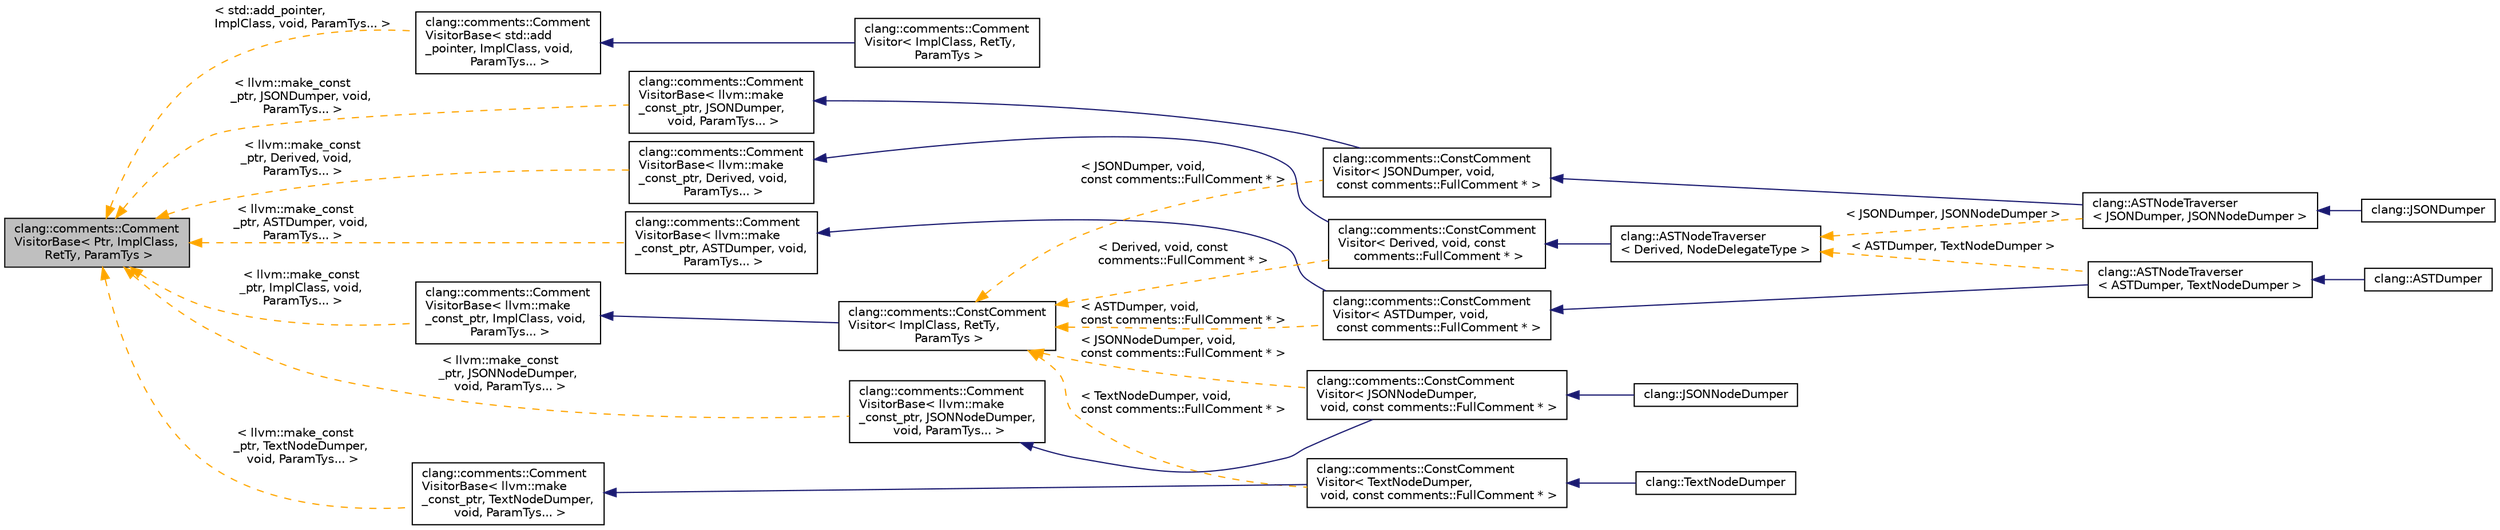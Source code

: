 digraph "clang::comments::CommentVisitorBase&lt; Ptr, ImplClass, RetTy, ParamTys &gt;"
{
 // LATEX_PDF_SIZE
  bgcolor="transparent";
  edge [fontname="Helvetica",fontsize="10",labelfontname="Helvetica",labelfontsize="10"];
  node [fontname="Helvetica",fontsize="10",shape=record];
  rankdir="LR";
  Node1 [label="clang::comments::Comment\lVisitorBase\< Ptr, ImplClass,\l RetTy, ParamTys \>",height=0.2,width=0.4,color="black", fillcolor="grey75", style="filled", fontcolor="black",tooltip=" "];
  Node1 -> Node2 [dir="back",color="orange",fontsize="10",style="dashed",label=" \< std::add_pointer,\l ImplClass, void, ParamTys... \>" ,fontname="Helvetica"];
  Node2 [label="clang::comments::Comment\lVisitorBase\< std::add\l_pointer, ImplClass, void,\l ParamTys... \>",height=0.2,width=0.4,color="black",URL="$classclang_1_1comments_1_1CommentVisitorBase.html",tooltip=" "];
  Node2 -> Node3 [dir="back",color="midnightblue",fontsize="10",style="solid",fontname="Helvetica"];
  Node3 [label="clang::comments::Comment\lVisitor\< ImplClass, RetTy,\l ParamTys \>",height=0.2,width=0.4,color="black",URL="$classclang_1_1comments_1_1CommentVisitor.html",tooltip=" "];
  Node1 -> Node4 [dir="back",color="orange",fontsize="10",style="dashed",label=" \< llvm::make_const\l_ptr, JSONDumper, void,\l ParamTys... \>" ,fontname="Helvetica"];
  Node4 [label="clang::comments::Comment\lVisitorBase\< llvm::make\l_const_ptr, JSONDumper,\l void, ParamTys... \>",height=0.2,width=0.4,color="black",URL="$classclang_1_1comments_1_1CommentVisitorBase.html",tooltip=" "];
  Node4 -> Node5 [dir="back",color="midnightblue",fontsize="10",style="solid",fontname="Helvetica"];
  Node5 [label="clang::comments::ConstComment\lVisitor\< JSONDumper, void,\l const comments::FullComment * \>",height=0.2,width=0.4,color="black",URL="$classclang_1_1comments_1_1ConstCommentVisitor.html",tooltip=" "];
  Node5 -> Node6 [dir="back",color="midnightblue",fontsize="10",style="solid",fontname="Helvetica"];
  Node6 [label="clang::ASTNodeTraverser\l\< JSONDumper, JSONNodeDumper \>",height=0.2,width=0.4,color="black",URL="$classclang_1_1ASTNodeTraverser.html",tooltip=" "];
  Node6 -> Node7 [dir="back",color="midnightblue",fontsize="10",style="solid",fontname="Helvetica"];
  Node7 [label="clang::JSONDumper",height=0.2,width=0.4,color="black",URL="$classclang_1_1JSONDumper.html",tooltip=" "];
  Node1 -> Node8 [dir="back",color="orange",fontsize="10",style="dashed",label=" \< llvm::make_const\l_ptr, ASTDumper, void,\l ParamTys... \>" ,fontname="Helvetica"];
  Node8 [label="clang::comments::Comment\lVisitorBase\< llvm::make\l_const_ptr, ASTDumper, void,\l ParamTys... \>",height=0.2,width=0.4,color="black",URL="$classclang_1_1comments_1_1CommentVisitorBase.html",tooltip=" "];
  Node8 -> Node9 [dir="back",color="midnightblue",fontsize="10",style="solid",fontname="Helvetica"];
  Node9 [label="clang::comments::ConstComment\lVisitor\< ASTDumper, void,\l const comments::FullComment * \>",height=0.2,width=0.4,color="black",URL="$classclang_1_1comments_1_1ConstCommentVisitor.html",tooltip=" "];
  Node9 -> Node10 [dir="back",color="midnightblue",fontsize="10",style="solid",fontname="Helvetica"];
  Node10 [label="clang::ASTNodeTraverser\l\< ASTDumper, TextNodeDumper \>",height=0.2,width=0.4,color="black",URL="$classclang_1_1ASTNodeTraverser.html",tooltip=" "];
  Node10 -> Node11 [dir="back",color="midnightblue",fontsize="10",style="solid",fontname="Helvetica"];
  Node11 [label="clang::ASTDumper",height=0.2,width=0.4,color="black",URL="$classclang_1_1ASTDumper.html",tooltip=" "];
  Node1 -> Node12 [dir="back",color="orange",fontsize="10",style="dashed",label=" \< llvm::make_const\l_ptr, ImplClass, void,\l ParamTys... \>" ,fontname="Helvetica"];
  Node12 [label="clang::comments::Comment\lVisitorBase\< llvm::make\l_const_ptr, ImplClass, void,\l ParamTys... \>",height=0.2,width=0.4,color="black",URL="$classclang_1_1comments_1_1CommentVisitorBase.html",tooltip=" "];
  Node12 -> Node13 [dir="back",color="midnightblue",fontsize="10",style="solid",fontname="Helvetica"];
  Node13 [label="clang::comments::ConstComment\lVisitor\< ImplClass, RetTy,\l ParamTys \>",height=0.2,width=0.4,color="black",URL="$classclang_1_1comments_1_1ConstCommentVisitor.html",tooltip=" "];
  Node13 -> Node14 [dir="back",color="orange",fontsize="10",style="dashed",label=" \< Derived, void, const\l comments::FullComment * \>" ,fontname="Helvetica"];
  Node14 [label="clang::comments::ConstComment\lVisitor\< Derived, void, const\l comments::FullComment * \>",height=0.2,width=0.4,color="black",URL="$classclang_1_1comments_1_1ConstCommentVisitor.html",tooltip=" "];
  Node14 -> Node15 [dir="back",color="midnightblue",fontsize="10",style="solid",fontname="Helvetica"];
  Node15 [label="clang::ASTNodeTraverser\l\< Derived, NodeDelegateType \>",height=0.2,width=0.4,color="black",URL="$classclang_1_1ASTNodeTraverser.html",tooltip="ASTNodeTraverser traverses the Clang AST for dumping purposes."];
  Node15 -> Node6 [dir="back",color="orange",fontsize="10",style="dashed",label=" \< JSONDumper, JSONNodeDumper \>" ,fontname="Helvetica"];
  Node15 -> Node10 [dir="back",color="orange",fontsize="10",style="dashed",label=" \< ASTDumper, TextNodeDumper \>" ,fontname="Helvetica"];
  Node13 -> Node9 [dir="back",color="orange",fontsize="10",style="dashed",label=" \< ASTDumper, void,\l const comments::FullComment * \>" ,fontname="Helvetica"];
  Node13 -> Node16 [dir="back",color="orange",fontsize="10",style="dashed",label=" \< JSONNodeDumper, void,\l const comments::FullComment * \>" ,fontname="Helvetica"];
  Node16 [label="clang::comments::ConstComment\lVisitor\< JSONNodeDumper,\l void, const comments::FullComment * \>",height=0.2,width=0.4,color="black",URL="$classclang_1_1comments_1_1ConstCommentVisitor.html",tooltip=" "];
  Node16 -> Node17 [dir="back",color="midnightblue",fontsize="10",style="solid",fontname="Helvetica"];
  Node17 [label="clang::JSONNodeDumper",height=0.2,width=0.4,color="black",URL="$classclang_1_1JSONNodeDumper.html",tooltip=" "];
  Node13 -> Node5 [dir="back",color="orange",fontsize="10",style="dashed",label=" \< JSONDumper, void,\l const comments::FullComment * \>" ,fontname="Helvetica"];
  Node13 -> Node18 [dir="back",color="orange",fontsize="10",style="dashed",label=" \< TextNodeDumper, void,\l const comments::FullComment * \>" ,fontname="Helvetica"];
  Node18 [label="clang::comments::ConstComment\lVisitor\< TextNodeDumper,\l void, const comments::FullComment * \>",height=0.2,width=0.4,color="black",URL="$classclang_1_1comments_1_1ConstCommentVisitor.html",tooltip=" "];
  Node18 -> Node19 [dir="back",color="midnightblue",fontsize="10",style="solid",fontname="Helvetica"];
  Node19 [label="clang::TextNodeDumper",height=0.2,width=0.4,color="black",URL="$classclang_1_1TextNodeDumper.html",tooltip=" "];
  Node1 -> Node20 [dir="back",color="orange",fontsize="10",style="dashed",label=" \< llvm::make_const\l_ptr, TextNodeDumper,\l void, ParamTys... \>" ,fontname="Helvetica"];
  Node20 [label="clang::comments::Comment\lVisitorBase\< llvm::make\l_const_ptr, TextNodeDumper,\l void, ParamTys... \>",height=0.2,width=0.4,color="black",URL="$classclang_1_1comments_1_1CommentVisitorBase.html",tooltip=" "];
  Node20 -> Node18 [dir="back",color="midnightblue",fontsize="10",style="solid",fontname="Helvetica"];
  Node1 -> Node21 [dir="back",color="orange",fontsize="10",style="dashed",label=" \< llvm::make_const\l_ptr, Derived, void,\l ParamTys... \>" ,fontname="Helvetica"];
  Node21 [label="clang::comments::Comment\lVisitorBase\< llvm::make\l_const_ptr, Derived, void,\l ParamTys... \>",height=0.2,width=0.4,color="black",URL="$classclang_1_1comments_1_1CommentVisitorBase.html",tooltip=" "];
  Node21 -> Node14 [dir="back",color="midnightblue",fontsize="10",style="solid",fontname="Helvetica"];
  Node1 -> Node22 [dir="back",color="orange",fontsize="10",style="dashed",label=" \< llvm::make_const\l_ptr, JSONNodeDumper,\l void, ParamTys... \>" ,fontname="Helvetica"];
  Node22 [label="clang::comments::Comment\lVisitorBase\< llvm::make\l_const_ptr, JSONNodeDumper,\l void, ParamTys... \>",height=0.2,width=0.4,color="black",URL="$classclang_1_1comments_1_1CommentVisitorBase.html",tooltip=" "];
  Node22 -> Node16 [dir="back",color="midnightblue",fontsize="10",style="solid",fontname="Helvetica"];
}
